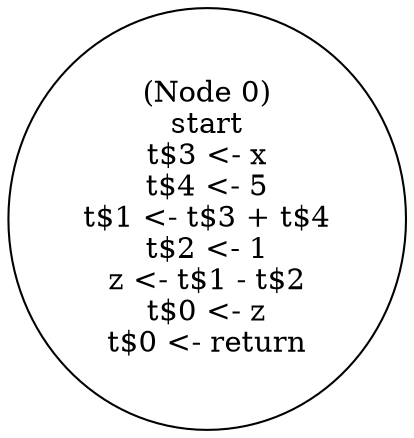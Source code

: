 digraph main_pre {
  n0 [label="(Node 0)\nstart\nt$3 <- x\nt$4 <- 5\nt$1 <- t$3 + t$4\nt$2 <- 1\nz <- t$1 - t$2\nt$0 <- z\nt$0 <- return\n"];
}
